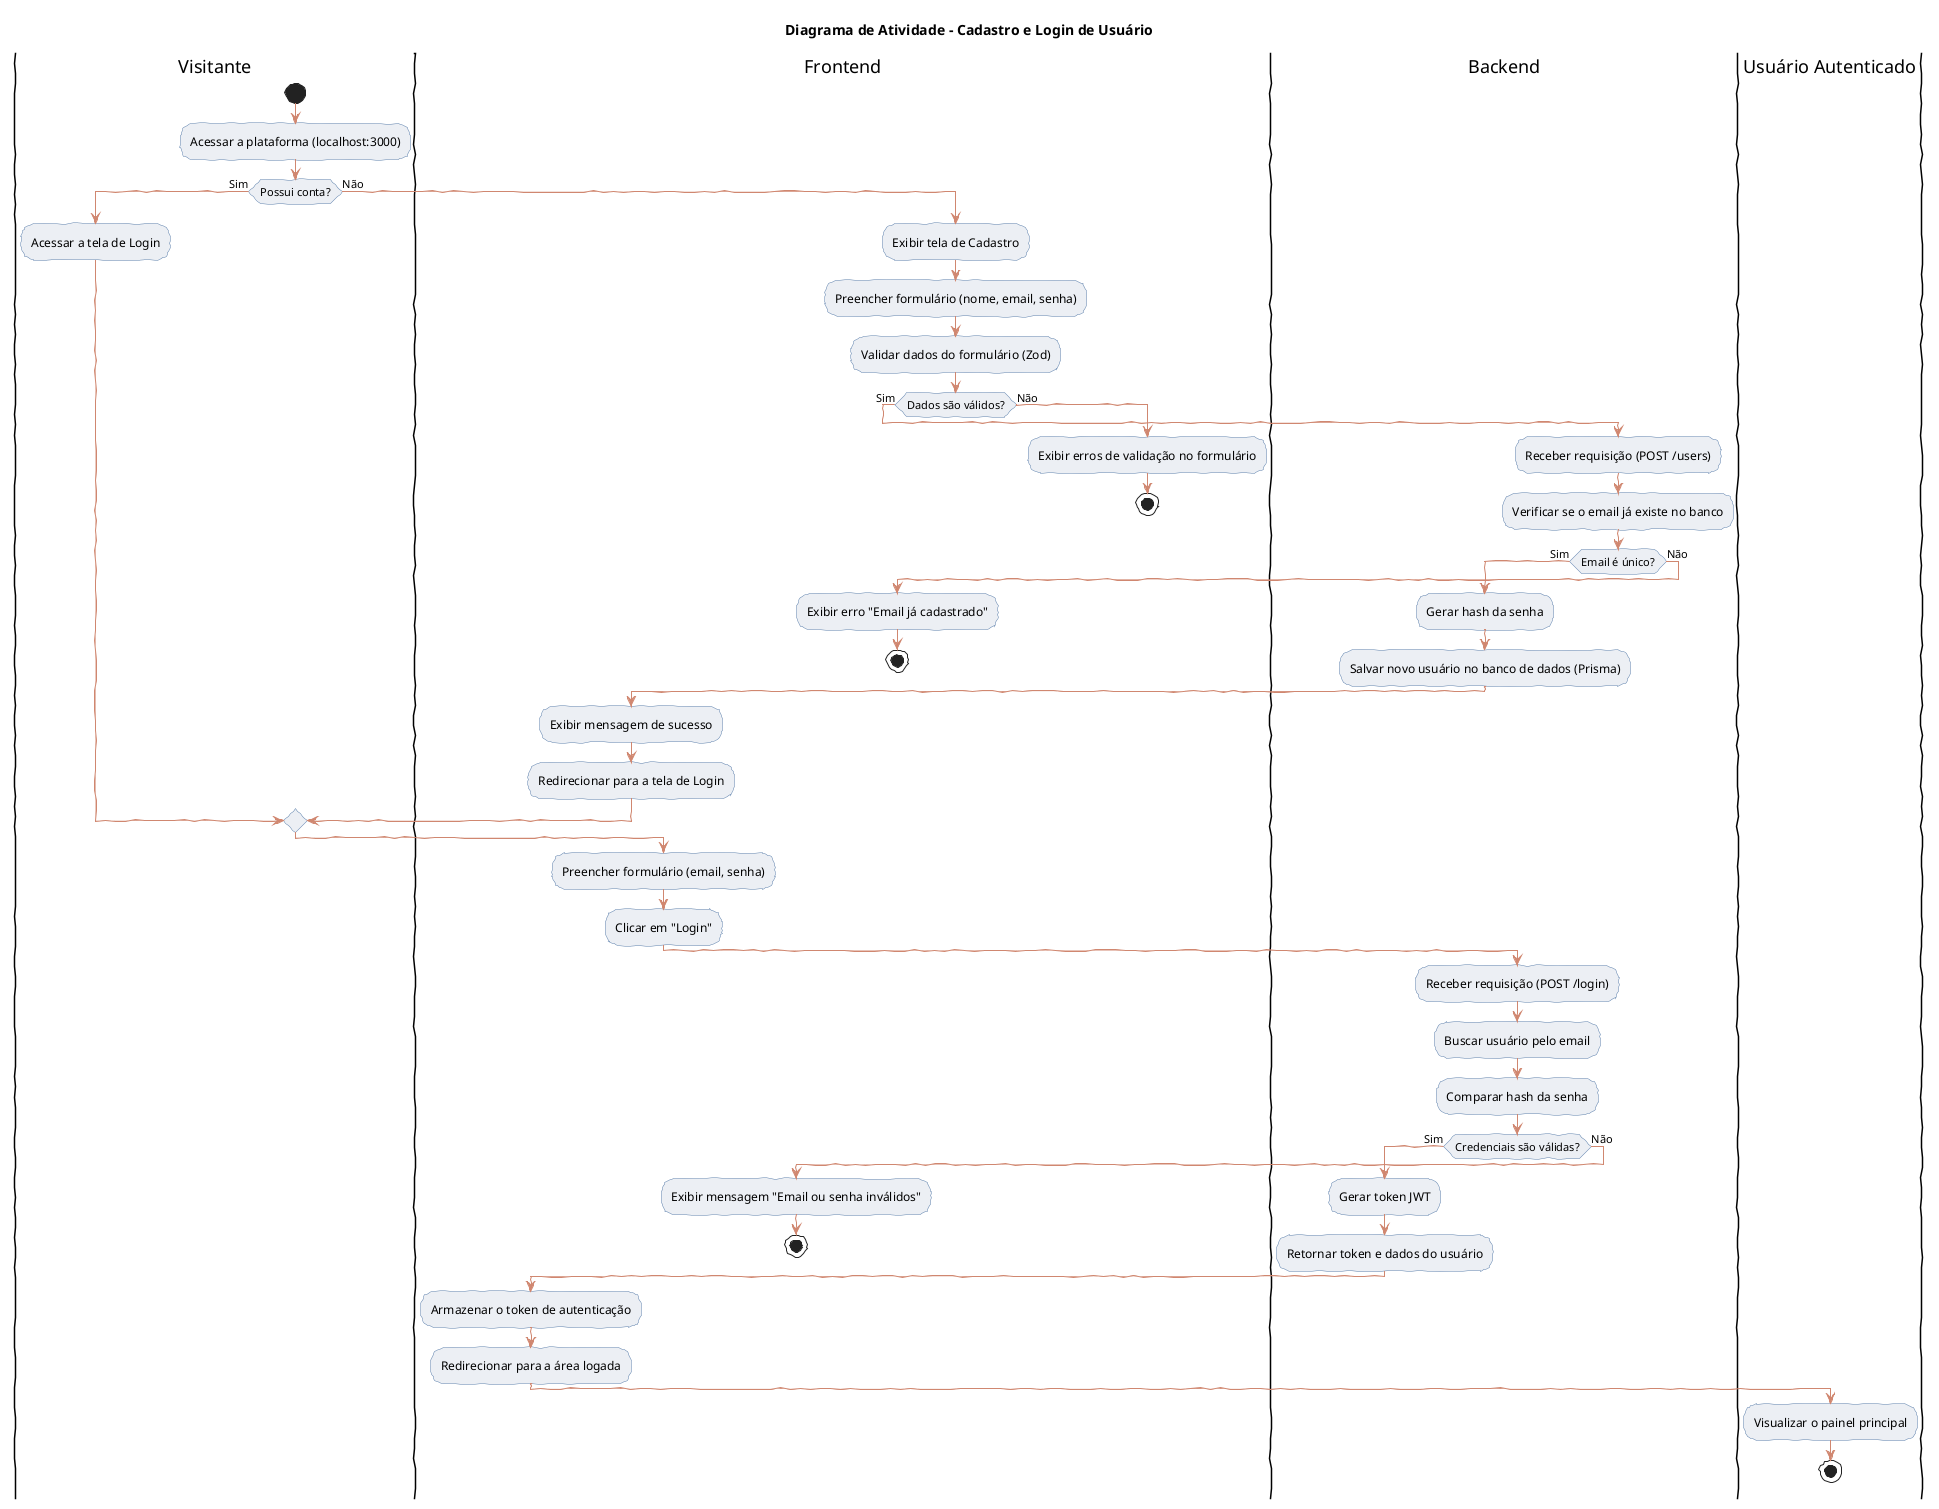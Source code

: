 @startuml
title Diagrama de Atividade - Cadastro e Login de Usuário

skinparam handwritten true
skinparam activity {
  BorderColor #5E81AC
  BackgroundColor #ECEFF4
  ArrowColor #D08770
}

|Visitante|
start
:Acessar a plataforma (localhost:3000);
if (Possui conta?) then (Sim)
  :Acessar a tela de Login;
else (Não)
  |Frontend|
  :Exibir tela de Cadastro;
  :Preencher formulário (nome, email, senha);
  :Validar dados do formulário (Zod);
  if (Dados são válidos?) then (Sim)
    |Backend|
    :Receber requisição (POST /users);
    :Verificar se o email já existe no banco;
    if (Email é único?) then (Sim)
      :Gerar hash da senha;
      :Salvar novo usuário no banco de dados (Prisma);
      |Frontend|
      :Exibir mensagem de sucesso;
      :Redirecionar para a tela de Login;
    else (Não)
      |Frontend|
      :Exibir erro "Email já cadastrado";
      stop
    endif
  else (Não)
    :Exibir erros de validação no formulário;
    stop
  endif
endif

|Frontend|
:Preencher formulário (email, senha);
:Clicar em "Login";

|Backend|
:Receber requisição (POST /login);
:Buscar usuário pelo email;
:Comparar hash da senha;
if (Credenciais são válidas?) then (Sim)
  :Gerar token JWT;
  :Retornar token e dados do usuário;
  |Frontend|
  :Armazenar o token de autenticação;
  :Redirecionar para a área logada;
  |Usuário Autenticado|
  :Visualizar o painel principal;
  stop
else (Não)
  |Frontend|
  :Exibir mensagem "Email ou senha inválidos";
  stop
endif

@enduml

